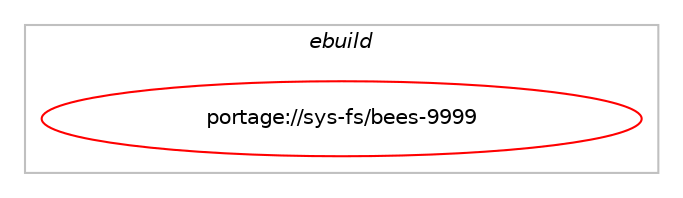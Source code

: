 digraph prolog {

# *************
# Graph options
# *************

newrank=true;
concentrate=true;
compound=true;
graph [rankdir=LR,fontname=Helvetica,fontsize=10,ranksep=1.5];#, ranksep=2.5, nodesep=0.2];
edge  [arrowhead=vee];
node  [fontname=Helvetica,fontsize=10];

# **********
# The ebuild
# **********

subgraph cluster_leftcol {
color=gray;
label=<<i>ebuild</i>>;
id [label="portage://sys-fs/bees-9999", color=red, width=4, href="../sys-fs/bees-9999.svg"];
}

# ****************
# The dependencies
# ****************

subgraph cluster_midcol {
color=gray;
label=<<i>dependencies</i>>;
subgraph cluster_compile {
fillcolor="#eeeeee";
style=filled;
label=<<i>compile</i>>;
# *** BEGIN UNKNOWN DEPENDENCY TYPE (TODO) ***
# id -> equal(package_dependency(portage://sys-fs/bees-9999,install,no,sys-apps,util-linux,greaterequal,[2.30.2,,,2.30.2],[],[]))
# *** END UNKNOWN DEPENDENCY TYPE (TODO) ***

# *** BEGIN UNKNOWN DEPENDENCY TYPE (TODO) ***
# id -> equal(package_dependency(portage://sys-fs/bees-9999,install,no,sys-fs,btrfs-progs,greaterequal,[4.20.2,,,4.20.2],[],[]))
# *** END UNKNOWN DEPENDENCY TYPE (TODO) ***

}
subgraph cluster_compileandrun {
fillcolor="#eeeeee";
style=filled;
label=<<i>compile and run</i>>;
}
subgraph cluster_run {
fillcolor="#eeeeee";
style=filled;
label=<<i>run</i>>;
# *** BEGIN UNKNOWN DEPENDENCY TYPE (TODO) ***
# id -> equal(package_dependency(portage://sys-fs/bees-9999,run,no,sys-apps,util-linux,greaterequal,[2.30.2,,,2.30.2],[],[]))
# *** END UNKNOWN DEPENDENCY TYPE (TODO) ***

# *** BEGIN UNKNOWN DEPENDENCY TYPE (TODO) ***
# id -> equal(package_dependency(portage://sys-fs/bees-9999,run,no,sys-fs,btrfs-progs,greaterequal,[4.20.2,,,4.20.2],[],[]))
# *** END UNKNOWN DEPENDENCY TYPE (TODO) ***

}
}

# **************
# The candidates
# **************

subgraph cluster_choices {
rank=same;
color=gray;
label=<<i>candidates</i>>;

}

}
